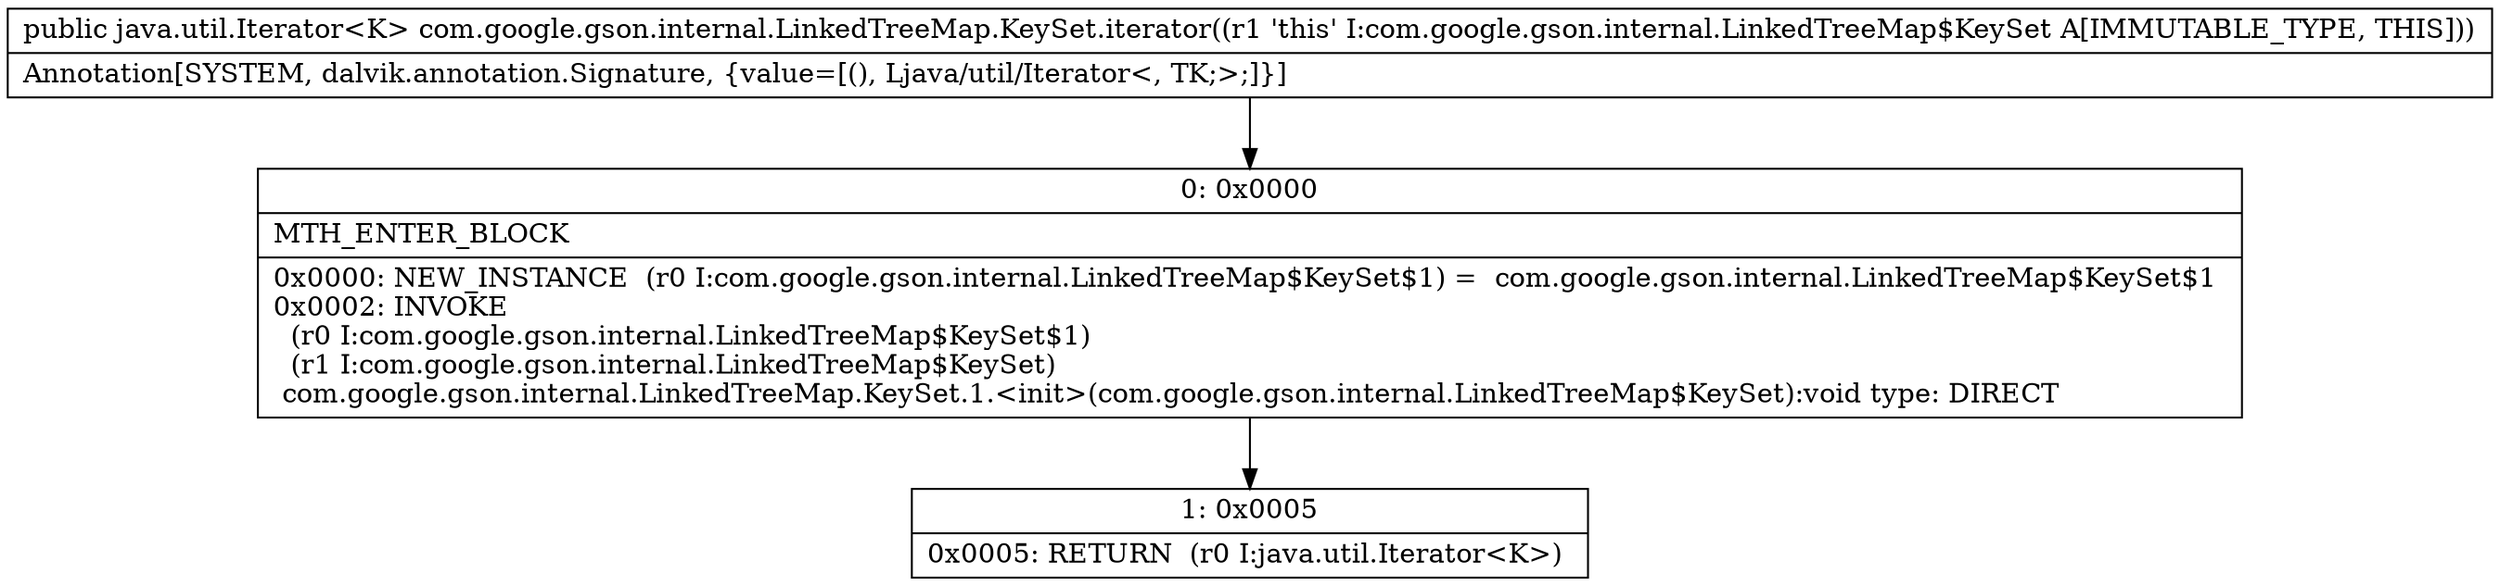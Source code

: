 digraph "CFG forcom.google.gson.internal.LinkedTreeMap.KeySet.iterator()Ljava\/util\/Iterator;" {
Node_0 [shape=record,label="{0\:\ 0x0000|MTH_ENTER_BLOCK\l|0x0000: NEW_INSTANCE  (r0 I:com.google.gson.internal.LinkedTreeMap$KeySet$1) =  com.google.gson.internal.LinkedTreeMap$KeySet$1 \l0x0002: INVOKE  \l  (r0 I:com.google.gson.internal.LinkedTreeMap$KeySet$1)\l  (r1 I:com.google.gson.internal.LinkedTreeMap$KeySet)\l com.google.gson.internal.LinkedTreeMap.KeySet.1.\<init\>(com.google.gson.internal.LinkedTreeMap$KeySet):void type: DIRECT \l}"];
Node_1 [shape=record,label="{1\:\ 0x0005|0x0005: RETURN  (r0 I:java.util.Iterator\<K\>) \l}"];
MethodNode[shape=record,label="{public java.util.Iterator\<K\> com.google.gson.internal.LinkedTreeMap.KeySet.iterator((r1 'this' I:com.google.gson.internal.LinkedTreeMap$KeySet A[IMMUTABLE_TYPE, THIS]))  | Annotation[SYSTEM, dalvik.annotation.Signature, \{value=[(), Ljava\/util\/Iterator\<, TK;\>;]\}]\l}"];
MethodNode -> Node_0;
Node_0 -> Node_1;
}

